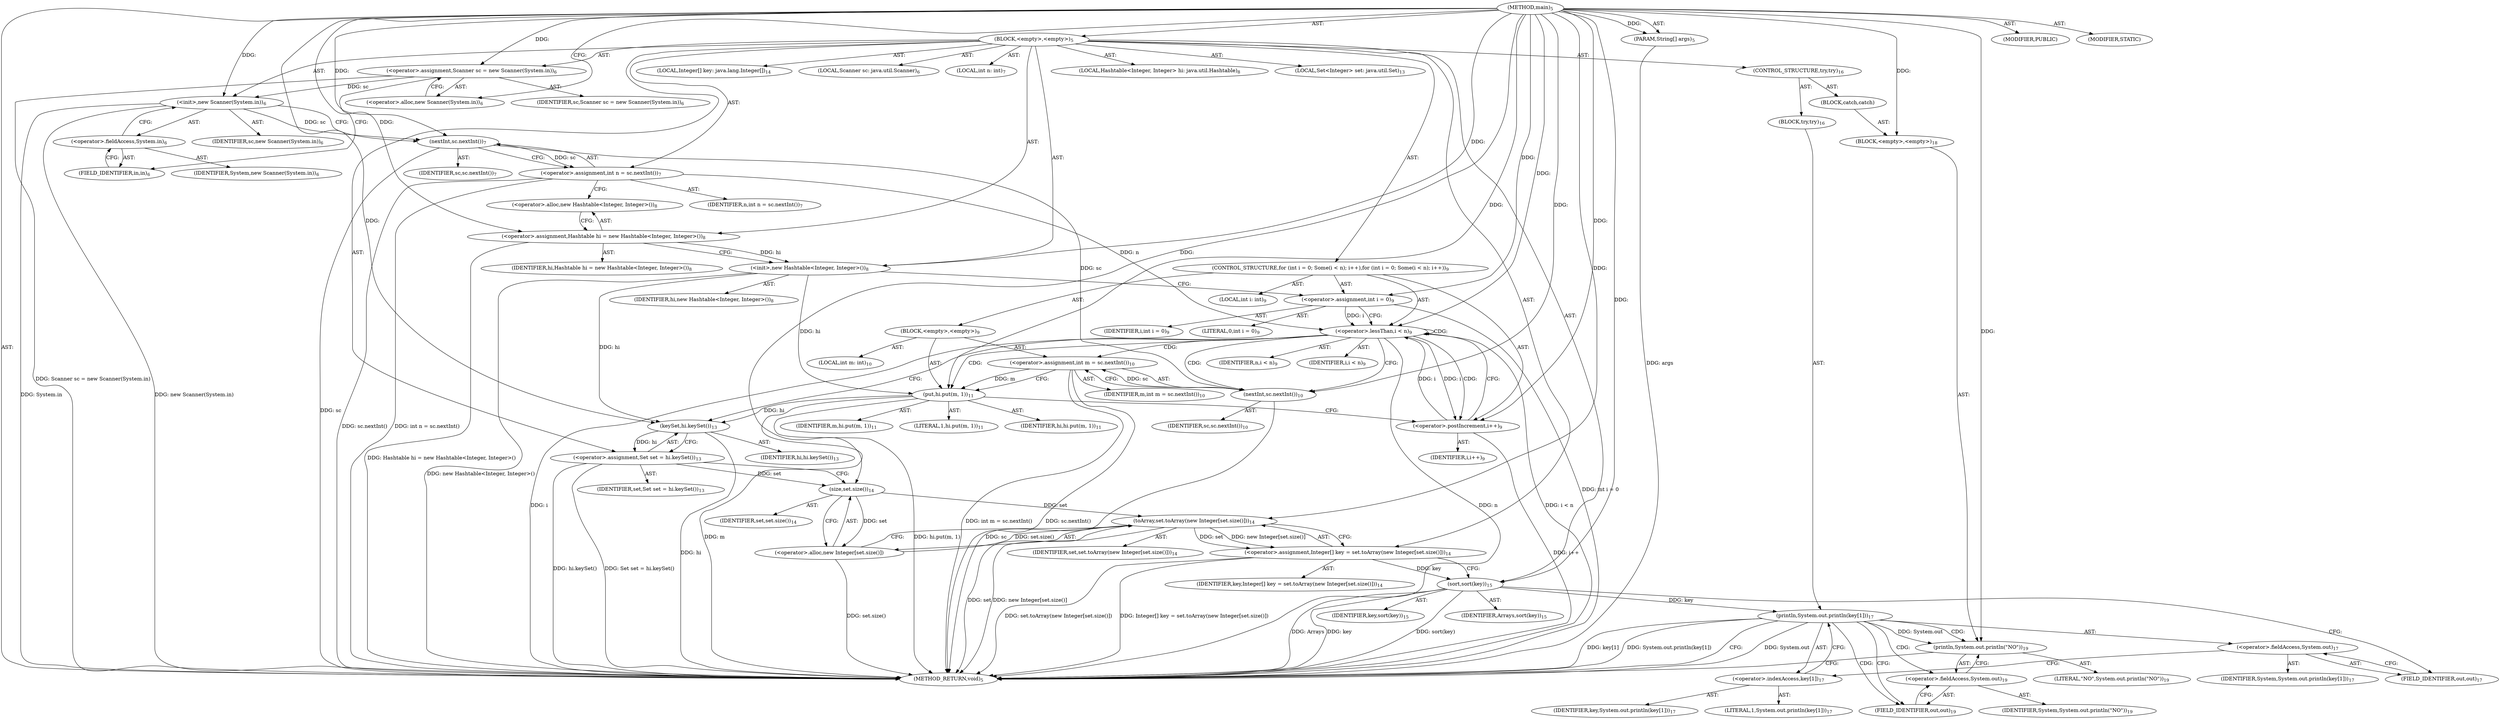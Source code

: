 digraph "main" {  
"21" [label = <(METHOD,main)<SUB>5</SUB>> ]
"22" [label = <(PARAM,String[] args)<SUB>5</SUB>> ]
"23" [label = <(BLOCK,&lt;empty&gt;,&lt;empty&gt;)<SUB>5</SUB>> ]
"4" [label = <(LOCAL,Scanner sc: java.util.Scanner)<SUB>6</SUB>> ]
"24" [label = <(&lt;operator&gt;.assignment,Scanner sc = new Scanner(System.in))<SUB>6</SUB>> ]
"25" [label = <(IDENTIFIER,sc,Scanner sc = new Scanner(System.in))<SUB>6</SUB>> ]
"26" [label = <(&lt;operator&gt;.alloc,new Scanner(System.in))<SUB>6</SUB>> ]
"27" [label = <(&lt;init&gt;,new Scanner(System.in))<SUB>6</SUB>> ]
"3" [label = <(IDENTIFIER,sc,new Scanner(System.in))<SUB>6</SUB>> ]
"28" [label = <(&lt;operator&gt;.fieldAccess,System.in)<SUB>6</SUB>> ]
"29" [label = <(IDENTIFIER,System,new Scanner(System.in))<SUB>6</SUB>> ]
"30" [label = <(FIELD_IDENTIFIER,in,in)<SUB>6</SUB>> ]
"31" [label = <(LOCAL,int n: int)<SUB>7</SUB>> ]
"32" [label = <(&lt;operator&gt;.assignment,int n = sc.nextInt())<SUB>7</SUB>> ]
"33" [label = <(IDENTIFIER,n,int n = sc.nextInt())<SUB>7</SUB>> ]
"34" [label = <(nextInt,sc.nextInt())<SUB>7</SUB>> ]
"35" [label = <(IDENTIFIER,sc,sc.nextInt())<SUB>7</SUB>> ]
"6" [label = <(LOCAL,Hashtable&lt;Integer, Integer&gt; hi: java.util.Hashtable)<SUB>8</SUB>> ]
"36" [label = <(&lt;operator&gt;.assignment,Hashtable hi = new Hashtable&lt;Integer, Integer&gt;())<SUB>8</SUB>> ]
"37" [label = <(IDENTIFIER,hi,Hashtable hi = new Hashtable&lt;Integer, Integer&gt;())<SUB>8</SUB>> ]
"38" [label = <(&lt;operator&gt;.alloc,new Hashtable&lt;Integer, Integer&gt;())<SUB>8</SUB>> ]
"39" [label = <(&lt;init&gt;,new Hashtable&lt;Integer, Integer&gt;())<SUB>8</SUB>> ]
"5" [label = <(IDENTIFIER,hi,new Hashtable&lt;Integer, Integer&gt;())<SUB>8</SUB>> ]
"40" [label = <(CONTROL_STRUCTURE,for (int i = 0; Some(i &lt; n); i++),for (int i = 0; Some(i &lt; n); i++))<SUB>9</SUB>> ]
"41" [label = <(LOCAL,int i: int)<SUB>9</SUB>> ]
"42" [label = <(&lt;operator&gt;.assignment,int i = 0)<SUB>9</SUB>> ]
"43" [label = <(IDENTIFIER,i,int i = 0)<SUB>9</SUB>> ]
"44" [label = <(LITERAL,0,int i = 0)<SUB>9</SUB>> ]
"45" [label = <(&lt;operator&gt;.lessThan,i &lt; n)<SUB>9</SUB>> ]
"46" [label = <(IDENTIFIER,i,i &lt; n)<SUB>9</SUB>> ]
"47" [label = <(IDENTIFIER,n,i &lt; n)<SUB>9</SUB>> ]
"48" [label = <(&lt;operator&gt;.postIncrement,i++)<SUB>9</SUB>> ]
"49" [label = <(IDENTIFIER,i,i++)<SUB>9</SUB>> ]
"50" [label = <(BLOCK,&lt;empty&gt;,&lt;empty&gt;)<SUB>9</SUB>> ]
"51" [label = <(LOCAL,int m: int)<SUB>10</SUB>> ]
"52" [label = <(&lt;operator&gt;.assignment,int m = sc.nextInt())<SUB>10</SUB>> ]
"53" [label = <(IDENTIFIER,m,int m = sc.nextInt())<SUB>10</SUB>> ]
"54" [label = <(nextInt,sc.nextInt())<SUB>10</SUB>> ]
"55" [label = <(IDENTIFIER,sc,sc.nextInt())<SUB>10</SUB>> ]
"56" [label = <(put,hi.put(m, 1))<SUB>11</SUB>> ]
"57" [label = <(IDENTIFIER,hi,hi.put(m, 1))<SUB>11</SUB>> ]
"58" [label = <(IDENTIFIER,m,hi.put(m, 1))<SUB>11</SUB>> ]
"59" [label = <(LITERAL,1,hi.put(m, 1))<SUB>11</SUB>> ]
"60" [label = <(LOCAL,Set&lt;Integer&gt; set: java.util.Set)<SUB>13</SUB>> ]
"61" [label = <(&lt;operator&gt;.assignment,Set set = hi.keySet())<SUB>13</SUB>> ]
"62" [label = <(IDENTIFIER,set,Set set = hi.keySet())<SUB>13</SUB>> ]
"63" [label = <(keySet,hi.keySet())<SUB>13</SUB>> ]
"64" [label = <(IDENTIFIER,hi,hi.keySet())<SUB>13</SUB>> ]
"65" [label = <(LOCAL,Integer[] key: java.lang.Integer[])<SUB>14</SUB>> ]
"66" [label = <(&lt;operator&gt;.assignment,Integer[] key = set.toArray(new Integer[set.size()]))<SUB>14</SUB>> ]
"67" [label = <(IDENTIFIER,key,Integer[] key = set.toArray(new Integer[set.size()]))<SUB>14</SUB>> ]
"68" [label = <(toArray,set.toArray(new Integer[set.size()]))<SUB>14</SUB>> ]
"69" [label = <(IDENTIFIER,set,set.toArray(new Integer[set.size()]))<SUB>14</SUB>> ]
"70" [label = <(&lt;operator&gt;.alloc,new Integer[set.size()])> ]
"71" [label = <(size,set.size())<SUB>14</SUB>> ]
"72" [label = <(IDENTIFIER,set,set.size())<SUB>14</SUB>> ]
"73" [label = <(sort,sort(key))<SUB>15</SUB>> ]
"74" [label = <(IDENTIFIER,Arrays,sort(key))<SUB>15</SUB>> ]
"75" [label = <(IDENTIFIER,key,sort(key))<SUB>15</SUB>> ]
"76" [label = <(CONTROL_STRUCTURE,try,try)<SUB>16</SUB>> ]
"77" [label = <(BLOCK,try,try)<SUB>16</SUB>> ]
"78" [label = <(println,System.out.println(key[1]))<SUB>17</SUB>> ]
"79" [label = <(&lt;operator&gt;.fieldAccess,System.out)<SUB>17</SUB>> ]
"80" [label = <(IDENTIFIER,System,System.out.println(key[1]))<SUB>17</SUB>> ]
"81" [label = <(FIELD_IDENTIFIER,out,out)<SUB>17</SUB>> ]
"82" [label = <(&lt;operator&gt;.indexAccess,key[1])<SUB>17</SUB>> ]
"83" [label = <(IDENTIFIER,key,System.out.println(key[1]))<SUB>17</SUB>> ]
"84" [label = <(LITERAL,1,System.out.println(key[1]))<SUB>17</SUB>> ]
"85" [label = <(BLOCK,catch,catch)> ]
"86" [label = <(BLOCK,&lt;empty&gt;,&lt;empty&gt;)<SUB>18</SUB>> ]
"87" [label = <(println,System.out.println(&quot;NO&quot;))<SUB>19</SUB>> ]
"88" [label = <(&lt;operator&gt;.fieldAccess,System.out)<SUB>19</SUB>> ]
"89" [label = <(IDENTIFIER,System,System.out.println(&quot;NO&quot;))<SUB>19</SUB>> ]
"90" [label = <(FIELD_IDENTIFIER,out,out)<SUB>19</SUB>> ]
"91" [label = <(LITERAL,&quot;NO&quot;,System.out.println(&quot;NO&quot;))<SUB>19</SUB>> ]
"92" [label = <(MODIFIER,PUBLIC)> ]
"93" [label = <(MODIFIER,STATIC)> ]
"94" [label = <(METHOD_RETURN,void)<SUB>5</SUB>> ]
  "21" -> "22"  [ label = "AST: "] 
  "21" -> "23"  [ label = "AST: "] 
  "21" -> "92"  [ label = "AST: "] 
  "21" -> "93"  [ label = "AST: "] 
  "21" -> "94"  [ label = "AST: "] 
  "23" -> "4"  [ label = "AST: "] 
  "23" -> "24"  [ label = "AST: "] 
  "23" -> "27"  [ label = "AST: "] 
  "23" -> "31"  [ label = "AST: "] 
  "23" -> "32"  [ label = "AST: "] 
  "23" -> "6"  [ label = "AST: "] 
  "23" -> "36"  [ label = "AST: "] 
  "23" -> "39"  [ label = "AST: "] 
  "23" -> "40"  [ label = "AST: "] 
  "23" -> "60"  [ label = "AST: "] 
  "23" -> "61"  [ label = "AST: "] 
  "23" -> "65"  [ label = "AST: "] 
  "23" -> "66"  [ label = "AST: "] 
  "23" -> "73"  [ label = "AST: "] 
  "23" -> "76"  [ label = "AST: "] 
  "24" -> "25"  [ label = "AST: "] 
  "24" -> "26"  [ label = "AST: "] 
  "27" -> "3"  [ label = "AST: "] 
  "27" -> "28"  [ label = "AST: "] 
  "28" -> "29"  [ label = "AST: "] 
  "28" -> "30"  [ label = "AST: "] 
  "32" -> "33"  [ label = "AST: "] 
  "32" -> "34"  [ label = "AST: "] 
  "34" -> "35"  [ label = "AST: "] 
  "36" -> "37"  [ label = "AST: "] 
  "36" -> "38"  [ label = "AST: "] 
  "39" -> "5"  [ label = "AST: "] 
  "40" -> "41"  [ label = "AST: "] 
  "40" -> "42"  [ label = "AST: "] 
  "40" -> "45"  [ label = "AST: "] 
  "40" -> "48"  [ label = "AST: "] 
  "40" -> "50"  [ label = "AST: "] 
  "42" -> "43"  [ label = "AST: "] 
  "42" -> "44"  [ label = "AST: "] 
  "45" -> "46"  [ label = "AST: "] 
  "45" -> "47"  [ label = "AST: "] 
  "48" -> "49"  [ label = "AST: "] 
  "50" -> "51"  [ label = "AST: "] 
  "50" -> "52"  [ label = "AST: "] 
  "50" -> "56"  [ label = "AST: "] 
  "52" -> "53"  [ label = "AST: "] 
  "52" -> "54"  [ label = "AST: "] 
  "54" -> "55"  [ label = "AST: "] 
  "56" -> "57"  [ label = "AST: "] 
  "56" -> "58"  [ label = "AST: "] 
  "56" -> "59"  [ label = "AST: "] 
  "61" -> "62"  [ label = "AST: "] 
  "61" -> "63"  [ label = "AST: "] 
  "63" -> "64"  [ label = "AST: "] 
  "66" -> "67"  [ label = "AST: "] 
  "66" -> "68"  [ label = "AST: "] 
  "68" -> "69"  [ label = "AST: "] 
  "68" -> "70"  [ label = "AST: "] 
  "70" -> "71"  [ label = "AST: "] 
  "71" -> "72"  [ label = "AST: "] 
  "73" -> "74"  [ label = "AST: "] 
  "73" -> "75"  [ label = "AST: "] 
  "76" -> "77"  [ label = "AST: "] 
  "76" -> "85"  [ label = "AST: "] 
  "77" -> "78"  [ label = "AST: "] 
  "78" -> "79"  [ label = "AST: "] 
  "78" -> "82"  [ label = "AST: "] 
  "79" -> "80"  [ label = "AST: "] 
  "79" -> "81"  [ label = "AST: "] 
  "82" -> "83"  [ label = "AST: "] 
  "82" -> "84"  [ label = "AST: "] 
  "85" -> "86"  [ label = "AST: "] 
  "86" -> "87"  [ label = "AST: "] 
  "87" -> "88"  [ label = "AST: "] 
  "87" -> "91"  [ label = "AST: "] 
  "88" -> "89"  [ label = "AST: "] 
  "88" -> "90"  [ label = "AST: "] 
  "24" -> "30"  [ label = "CFG: "] 
  "27" -> "34"  [ label = "CFG: "] 
  "32" -> "38"  [ label = "CFG: "] 
  "36" -> "39"  [ label = "CFG: "] 
  "39" -> "42"  [ label = "CFG: "] 
  "61" -> "71"  [ label = "CFG: "] 
  "66" -> "73"  [ label = "CFG: "] 
  "73" -> "81"  [ label = "CFG: "] 
  "26" -> "24"  [ label = "CFG: "] 
  "28" -> "27"  [ label = "CFG: "] 
  "34" -> "32"  [ label = "CFG: "] 
  "38" -> "36"  [ label = "CFG: "] 
  "42" -> "45"  [ label = "CFG: "] 
  "45" -> "54"  [ label = "CFG: "] 
  "45" -> "63"  [ label = "CFG: "] 
  "48" -> "45"  [ label = "CFG: "] 
  "63" -> "61"  [ label = "CFG: "] 
  "68" -> "66"  [ label = "CFG: "] 
  "30" -> "28"  [ label = "CFG: "] 
  "52" -> "56"  [ label = "CFG: "] 
  "56" -> "48"  [ label = "CFG: "] 
  "70" -> "68"  [ label = "CFG: "] 
  "78" -> "94"  [ label = "CFG: "] 
  "78" -> "90"  [ label = "CFG: "] 
  "54" -> "52"  [ label = "CFG: "] 
  "71" -> "70"  [ label = "CFG: "] 
  "79" -> "82"  [ label = "CFG: "] 
  "82" -> "78"  [ label = "CFG: "] 
  "87" -> "94"  [ label = "CFG: "] 
  "81" -> "79"  [ label = "CFG: "] 
  "88" -> "87"  [ label = "CFG: "] 
  "90" -> "88"  [ label = "CFG: "] 
  "21" -> "26"  [ label = "CFG: "] 
  "22" -> "94"  [ label = "DDG: args"] 
  "24" -> "94"  [ label = "DDG: Scanner sc = new Scanner(System.in)"] 
  "27" -> "94"  [ label = "DDG: System.in"] 
  "27" -> "94"  [ label = "DDG: new Scanner(System.in)"] 
  "34" -> "94"  [ label = "DDG: sc"] 
  "32" -> "94"  [ label = "DDG: sc.nextInt()"] 
  "32" -> "94"  [ label = "DDG: int n = sc.nextInt()"] 
  "36" -> "94"  [ label = "DDG: Hashtable hi = new Hashtable&lt;Integer, Integer&gt;()"] 
  "39" -> "94"  [ label = "DDG: new Hashtable&lt;Integer, Integer&gt;()"] 
  "42" -> "94"  [ label = "DDG: int i = 0"] 
  "45" -> "94"  [ label = "DDG: i"] 
  "45" -> "94"  [ label = "DDG: n"] 
  "45" -> "94"  [ label = "DDG: i &lt; n"] 
  "63" -> "94"  [ label = "DDG: hi"] 
  "61" -> "94"  [ label = "DDG: hi.keySet()"] 
  "61" -> "94"  [ label = "DDG: Set set = hi.keySet()"] 
  "68" -> "94"  [ label = "DDG: set"] 
  "70" -> "94"  [ label = "DDG: set.size()"] 
  "68" -> "94"  [ label = "DDG: new Integer[set.size()]"] 
  "66" -> "94"  [ label = "DDG: set.toArray(new Integer[set.size()])"] 
  "66" -> "94"  [ label = "DDG: Integer[] key = set.toArray(new Integer[set.size()])"] 
  "73" -> "94"  [ label = "DDG: key"] 
  "73" -> "94"  [ label = "DDG: sort(key)"] 
  "78" -> "94"  [ label = "DDG: System.out"] 
  "78" -> "94"  [ label = "DDG: key[1]"] 
  "78" -> "94"  [ label = "DDG: System.out.println(key[1])"] 
  "54" -> "94"  [ label = "DDG: sc"] 
  "52" -> "94"  [ label = "DDG: sc.nextInt()"] 
  "52" -> "94"  [ label = "DDG: int m = sc.nextInt()"] 
  "56" -> "94"  [ label = "DDG: m"] 
  "56" -> "94"  [ label = "DDG: hi.put(m, 1)"] 
  "48" -> "94"  [ label = "DDG: i++"] 
  "73" -> "94"  [ label = "DDG: Arrays"] 
  "21" -> "22"  [ label = "DDG: "] 
  "21" -> "24"  [ label = "DDG: "] 
  "34" -> "32"  [ label = "DDG: sc"] 
  "21" -> "36"  [ label = "DDG: "] 
  "63" -> "61"  [ label = "DDG: hi"] 
  "68" -> "66"  [ label = "DDG: set"] 
  "68" -> "66"  [ label = "DDG: new Integer[set.size()]"] 
  "24" -> "27"  [ label = "DDG: sc"] 
  "21" -> "27"  [ label = "DDG: "] 
  "36" -> "39"  [ label = "DDG: hi"] 
  "21" -> "39"  [ label = "DDG: "] 
  "21" -> "42"  [ label = "DDG: "] 
  "21" -> "73"  [ label = "DDG: "] 
  "66" -> "73"  [ label = "DDG: key"] 
  "27" -> "34"  [ label = "DDG: sc"] 
  "21" -> "34"  [ label = "DDG: "] 
  "42" -> "45"  [ label = "DDG: i"] 
  "48" -> "45"  [ label = "DDG: i"] 
  "21" -> "45"  [ label = "DDG: "] 
  "32" -> "45"  [ label = "DDG: n"] 
  "45" -> "48"  [ label = "DDG: i"] 
  "21" -> "48"  [ label = "DDG: "] 
  "54" -> "52"  [ label = "DDG: sc"] 
  "39" -> "63"  [ label = "DDG: hi"] 
  "56" -> "63"  [ label = "DDG: hi"] 
  "21" -> "63"  [ label = "DDG: "] 
  "71" -> "68"  [ label = "DDG: set"] 
  "21" -> "68"  [ label = "DDG: "] 
  "70" -> "68"  [ label = "DDG: set.size()"] 
  "21" -> "86"  [ label = "DDG: "] 
  "39" -> "56"  [ label = "DDG: hi"] 
  "21" -> "56"  [ label = "DDG: "] 
  "52" -> "56"  [ label = "DDG: m"] 
  "71" -> "70"  [ label = "DDG: set"] 
  "73" -> "78"  [ label = "DDG: key"] 
  "34" -> "54"  [ label = "DDG: sc"] 
  "21" -> "54"  [ label = "DDG: "] 
  "61" -> "71"  [ label = "DDG: set"] 
  "21" -> "71"  [ label = "DDG: "] 
  "78" -> "87"  [ label = "DDG: System.out"] 
  "21" -> "87"  [ label = "DDG: "] 
  "45" -> "48"  [ label = "CDG: "] 
  "45" -> "52"  [ label = "CDG: "] 
  "45" -> "56"  [ label = "CDG: "] 
  "45" -> "54"  [ label = "CDG: "] 
  "45" -> "45"  [ label = "CDG: "] 
  "78" -> "87"  [ label = "CDG: "] 
  "78" -> "88"  [ label = "CDG: "] 
  "78" -> "90"  [ label = "CDG: "] 
}
